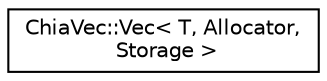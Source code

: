 digraph "Graphical Class Hierarchy"
{
 // LATEX_PDF_SIZE
  edge [fontname="Helvetica",fontsize="10",labelfontname="Helvetica",labelfontsize="10"];
  node [fontname="Helvetica",fontsize="10",shape=record];
  rankdir="LR";
  Node0 [label="ChiaVec::Vec\< T, Allocator,\l Storage \>",height=0.2,width=0.4,color="black", fillcolor="white", style="filled",URL="$classChiaVec_1_1Vec.html",tooltip="A generic vector data structure that supports different memory allocators and storage types."];
}
